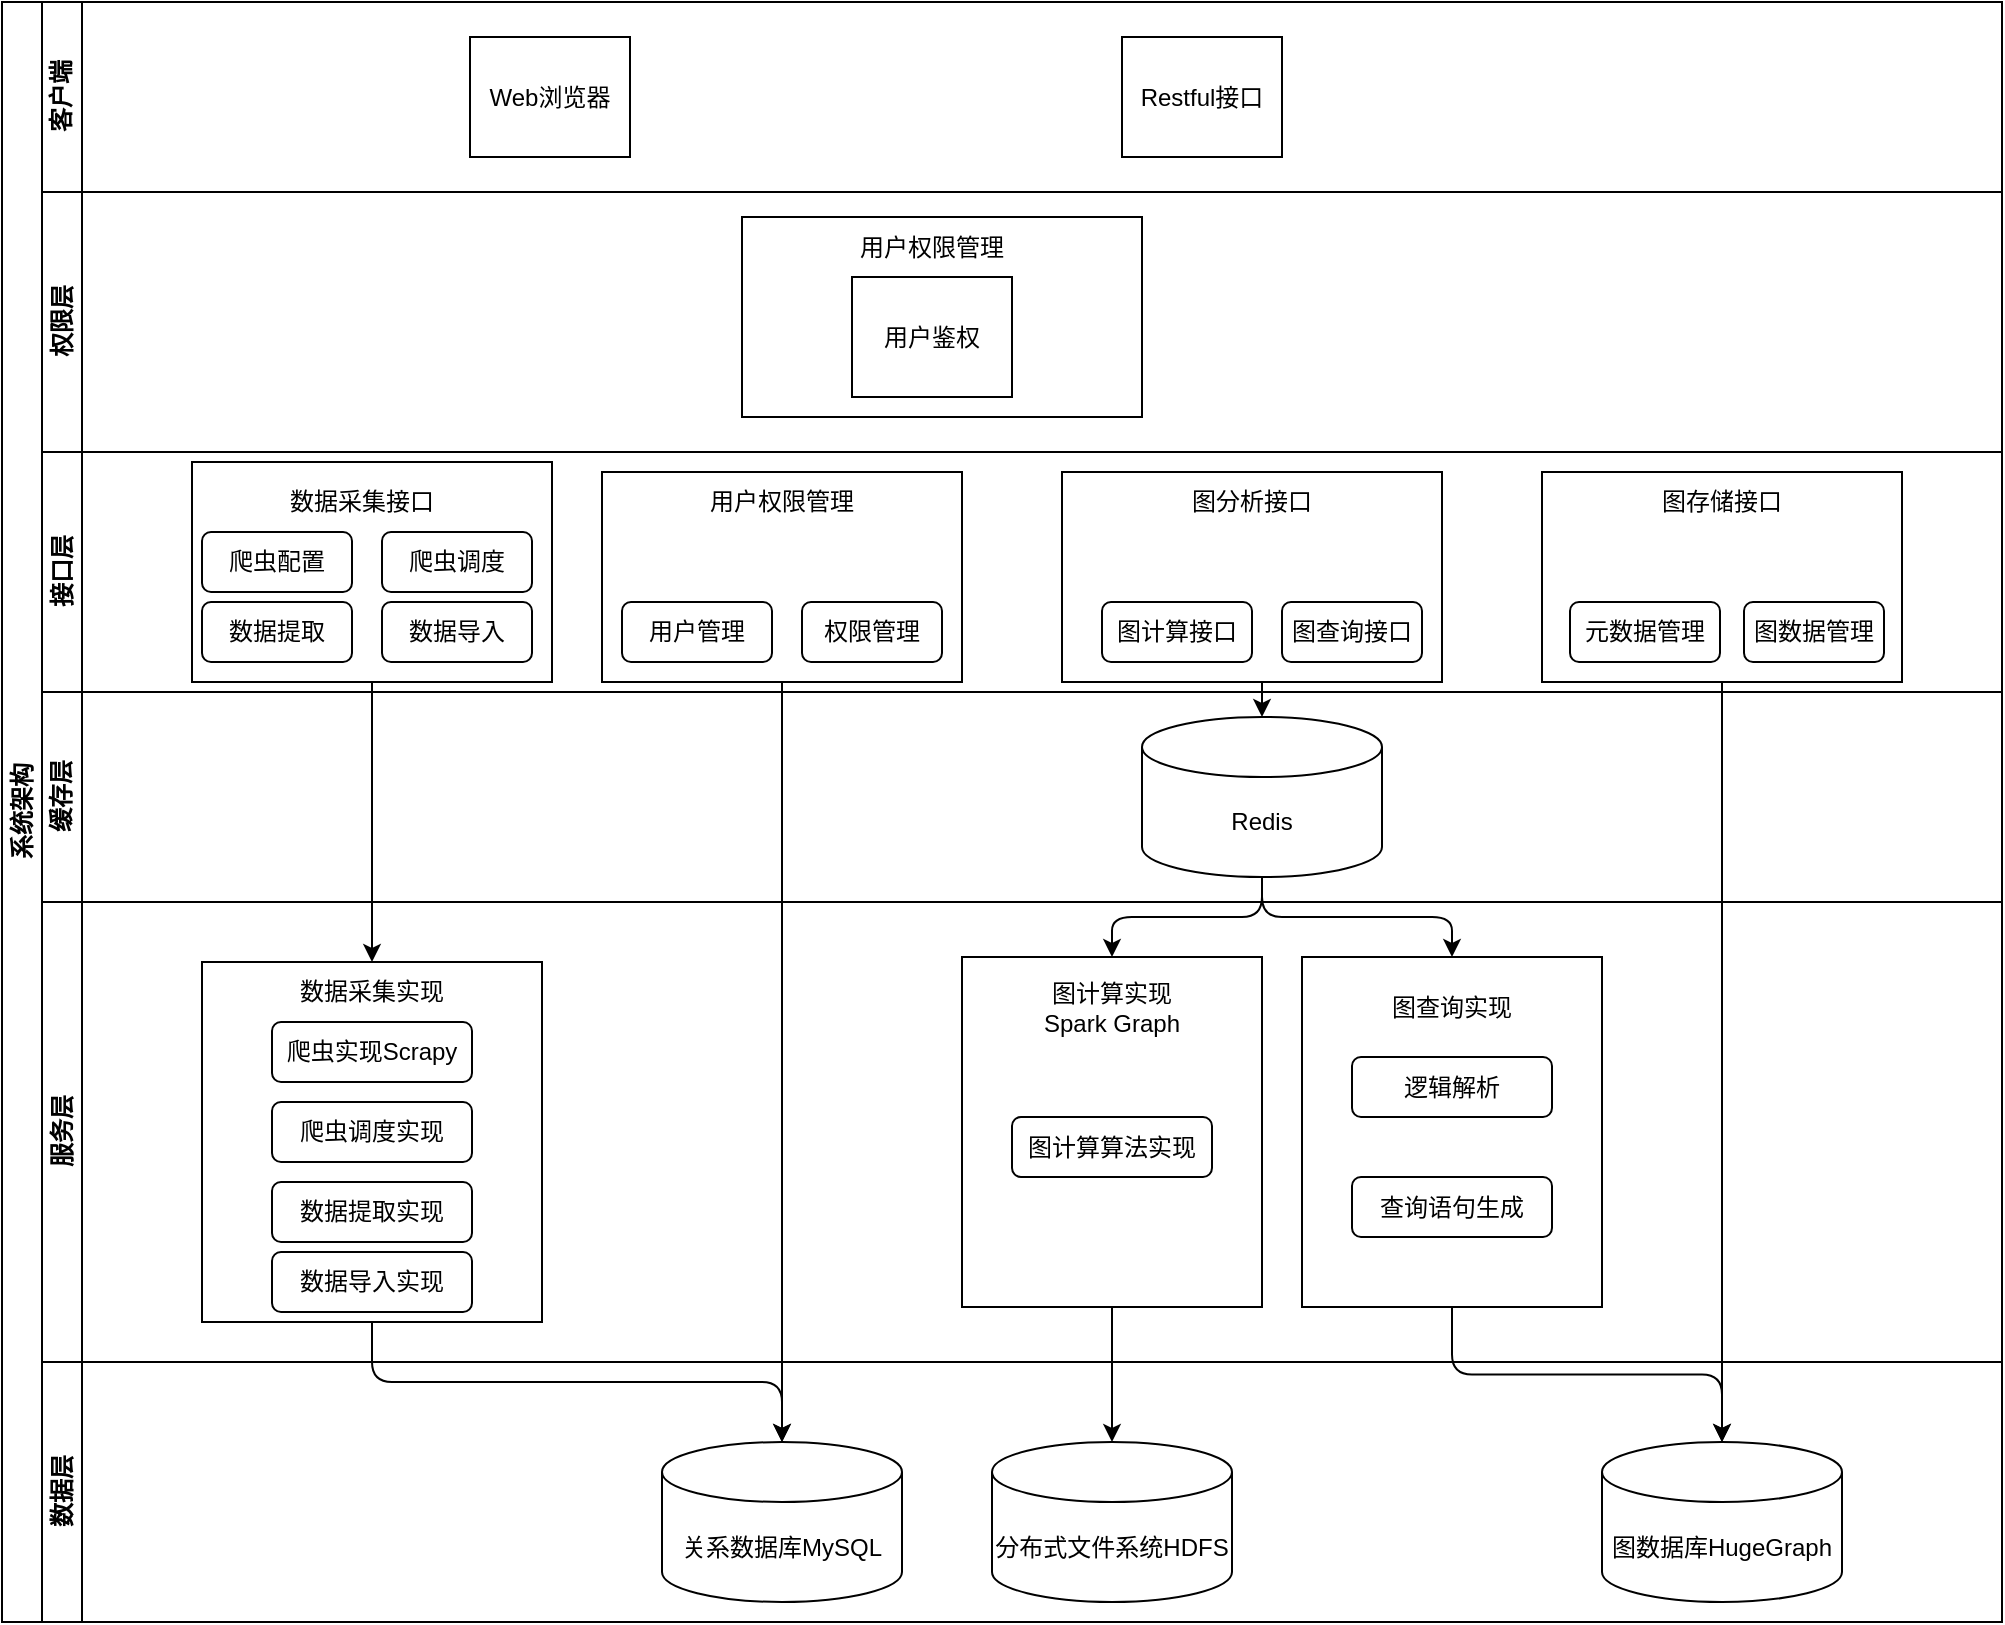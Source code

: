 <mxfile version="22.1.21" type="github">
  <diagram id="prtHgNgQTEPvFCAcTncT" name="Page-1">
    <mxGraphModel dx="1434" dy="738" grid="1" gridSize="10" guides="1" tooltips="1" connect="1" arrows="1" fold="1" page="1" pageScale="1" pageWidth="827" pageHeight="1169" math="0" shadow="0">
      <root>
        <mxCell id="0" />
        <mxCell id="1" parent="0" />
        <mxCell id="dNxyNK7c78bLwvsdeMH5-19" value="系统架构" style="swimlane;html=1;childLayout=stackLayout;resizeParent=1;resizeParentMax=0;horizontal=0;startSize=20;horizontalStack=0;" parent="1" vertex="1">
          <mxGeometry x="140" y="130" width="1000" height="810" as="geometry">
            <mxRectangle x="120" y="120" width="40" height="60" as="alternateBounds" />
          </mxGeometry>
        </mxCell>
        <mxCell id="dNxyNK7c78bLwvsdeMH5-20" value="客户端" style="swimlane;html=1;startSize=20;horizontal=0;" parent="dNxyNK7c78bLwvsdeMH5-19" vertex="1">
          <mxGeometry x="20" width="980" height="95" as="geometry" />
        </mxCell>
        <mxCell id="dNxyNK7c78bLwvsdeMH5-24" value="Web浏览器" style="rounded=0;whiteSpace=wrap;html=1;fontFamily=Helvetica;fontSize=12;fontColor=#000000;align=center;" parent="dNxyNK7c78bLwvsdeMH5-20" vertex="1">
          <mxGeometry x="214" y="17.5" width="80" height="60" as="geometry" />
        </mxCell>
        <mxCell id="dNxyNK7c78bLwvsdeMH5-30" value="Restful接口" style="rounded=0;whiteSpace=wrap;html=1;fontFamily=Helvetica;fontSize=12;fontColor=#000000;align=center;" parent="dNxyNK7c78bLwvsdeMH5-20" vertex="1">
          <mxGeometry x="540" y="17.5" width="80" height="60" as="geometry" />
        </mxCell>
        <mxCell id="OXVK6N7dL4cA4dyh83I7-69" value="权限层" style="swimlane;html=1;startSize=20;horizontal=0;" parent="dNxyNK7c78bLwvsdeMH5-19" vertex="1">
          <mxGeometry x="20" y="95" width="980" height="130" as="geometry" />
        </mxCell>
        <mxCell id="OXVK6N7dL4cA4dyh83I7-86" value="" style="rounded=0;whiteSpace=wrap;html=1;fontFamily=Helvetica;fontSize=12;fontColor=#000000;align=center;" parent="OXVK6N7dL4cA4dyh83I7-69" vertex="1">
          <mxGeometry x="350" y="12.5" width="200" height="100" as="geometry" />
        </mxCell>
        <mxCell id="OXVK6N7dL4cA4dyh83I7-70" value="用户鉴权" style="rounded=0;whiteSpace=wrap;html=1;fontFamily=Helvetica;fontSize=12;fontColor=#000000;align=center;" parent="OXVK6N7dL4cA4dyh83I7-69" vertex="1">
          <mxGeometry x="405" y="42.5" width="80" height="60" as="geometry" />
        </mxCell>
        <mxCell id="OXVK6N7dL4cA4dyh83I7-87" value="用户权限管理" style="text;html=1;strokeColor=none;fillColor=none;align=center;verticalAlign=middle;whiteSpace=wrap;rounded=0;" parent="OXVK6N7dL4cA4dyh83I7-69" vertex="1">
          <mxGeometry x="380" y="12.5" width="130" height="30" as="geometry" />
        </mxCell>
        <mxCell id="dNxyNK7c78bLwvsdeMH5-21" value="接口层" style="swimlane;html=1;startSize=20;horizontal=0;" parent="dNxyNK7c78bLwvsdeMH5-19" vertex="1">
          <mxGeometry x="20" y="225" width="980" height="120" as="geometry" />
        </mxCell>
        <mxCell id="dNxyNK7c78bLwvsdeMH5-26" value="" style="rounded=0;whiteSpace=wrap;html=1;fontFamily=Helvetica;fontSize=12;fontColor=#000000;align=center;" parent="dNxyNK7c78bLwvsdeMH5-21" vertex="1">
          <mxGeometry x="75" y="5" width="180" height="110" as="geometry" />
        </mxCell>
        <mxCell id="OXVK6N7dL4cA4dyh83I7-6" value="" style="rounded=0;whiteSpace=wrap;html=1;fontFamily=Helvetica;fontSize=12;fontColor=#000000;align=center;" parent="dNxyNK7c78bLwvsdeMH5-21" vertex="1">
          <mxGeometry x="750" y="10" width="180" height="105" as="geometry" />
        </mxCell>
        <mxCell id="OXVK6N7dL4cA4dyh83I7-10" value="" style="rounded=0;whiteSpace=wrap;html=1;fontFamily=Helvetica;fontSize=12;fontColor=#000000;align=center;" parent="dNxyNK7c78bLwvsdeMH5-21" vertex="1">
          <mxGeometry x="510" y="10" width="190" height="105" as="geometry" />
        </mxCell>
        <mxCell id="OXVK6N7dL4cA4dyh83I7-58" value="图计算接口" style="rounded=1;whiteSpace=wrap;html=1;" parent="dNxyNK7c78bLwvsdeMH5-21" vertex="1">
          <mxGeometry x="530" y="75" width="75" height="30" as="geometry" />
        </mxCell>
        <mxCell id="OXVK6N7dL4cA4dyh83I7-59" value="图查询接口" style="rounded=1;whiteSpace=wrap;html=1;" parent="dNxyNK7c78bLwvsdeMH5-21" vertex="1">
          <mxGeometry x="620" y="75" width="70" height="30" as="geometry" />
        </mxCell>
        <mxCell id="OXVK6N7dL4cA4dyh83I7-60" value="图分析接口" style="text;html=1;strokeColor=none;fillColor=none;align=center;verticalAlign=middle;whiteSpace=wrap;rounded=0;" parent="dNxyNK7c78bLwvsdeMH5-21" vertex="1">
          <mxGeometry x="565" y="10" width="80" height="30" as="geometry" />
        </mxCell>
        <mxCell id="OXVK6N7dL4cA4dyh83I7-106" value="图存储接口" style="text;html=1;strokeColor=none;fillColor=none;align=center;verticalAlign=middle;whiteSpace=wrap;rounded=0;" parent="dNxyNK7c78bLwvsdeMH5-21" vertex="1">
          <mxGeometry x="800" y="10" width="80" height="30" as="geometry" />
        </mxCell>
        <mxCell id="OXVK6N7dL4cA4dyh83I7-107" value="元数据管理" style="rounded=1;whiteSpace=wrap;html=1;" parent="dNxyNK7c78bLwvsdeMH5-21" vertex="1">
          <mxGeometry x="764" y="75" width="75" height="30" as="geometry" />
        </mxCell>
        <mxCell id="OXVK6N7dL4cA4dyh83I7-108" value="图数据管理" style="rounded=1;whiteSpace=wrap;html=1;" parent="dNxyNK7c78bLwvsdeMH5-21" vertex="1">
          <mxGeometry x="851" y="75" width="70" height="30" as="geometry" />
        </mxCell>
        <mxCell id="OXVK6N7dL4cA4dyh83I7-114" value="数据采集接口" style="text;html=1;strokeColor=none;fillColor=none;align=center;verticalAlign=middle;whiteSpace=wrap;rounded=0;" parent="dNxyNK7c78bLwvsdeMH5-21" vertex="1">
          <mxGeometry x="120" y="10" width="80" height="30" as="geometry" />
        </mxCell>
        <mxCell id="OXVK6N7dL4cA4dyh83I7-119" value="爬虫配置" style="rounded=1;whiteSpace=wrap;html=1;" parent="dNxyNK7c78bLwvsdeMH5-21" vertex="1">
          <mxGeometry x="80" y="40" width="75" height="30" as="geometry" />
        </mxCell>
        <mxCell id="OXVK6N7dL4cA4dyh83I7-120" value="爬虫调度" style="rounded=1;whiteSpace=wrap;html=1;" parent="dNxyNK7c78bLwvsdeMH5-21" vertex="1">
          <mxGeometry x="170" y="40" width="75" height="30" as="geometry" />
        </mxCell>
        <mxCell id="OXVK6N7dL4cA4dyh83I7-121" value="数据导入" style="rounded=1;whiteSpace=wrap;html=1;" parent="dNxyNK7c78bLwvsdeMH5-21" vertex="1">
          <mxGeometry x="170" y="75" width="75" height="30" as="geometry" />
        </mxCell>
        <mxCell id="OXVK6N7dL4cA4dyh83I7-122" value="数据提取" style="rounded=1;whiteSpace=wrap;html=1;" parent="dNxyNK7c78bLwvsdeMH5-21" vertex="1">
          <mxGeometry x="80" y="75" width="75" height="30" as="geometry" />
        </mxCell>
        <mxCell id="gIh5Fo65XQ78Bha1B1qZ-2" value="" style="rounded=0;whiteSpace=wrap;html=1;fontFamily=Helvetica;fontSize=12;fontColor=#000000;align=center;" vertex="1" parent="dNxyNK7c78bLwvsdeMH5-21">
          <mxGeometry x="280" y="10" width="180" height="105" as="geometry" />
        </mxCell>
        <mxCell id="gIh5Fo65XQ78Bha1B1qZ-3" value="用户权限管理" style="text;html=1;strokeColor=none;fillColor=none;align=center;verticalAlign=middle;whiteSpace=wrap;rounded=0;" vertex="1" parent="dNxyNK7c78bLwvsdeMH5-21">
          <mxGeometry x="330" y="10" width="80" height="30" as="geometry" />
        </mxCell>
        <mxCell id="gIh5Fo65XQ78Bha1B1qZ-4" value="用户管理" style="rounded=1;whiteSpace=wrap;html=1;" vertex="1" parent="dNxyNK7c78bLwvsdeMH5-21">
          <mxGeometry x="290" y="75" width="75" height="30" as="geometry" />
        </mxCell>
        <mxCell id="gIh5Fo65XQ78Bha1B1qZ-5" value="权限管理" style="rounded=1;whiteSpace=wrap;html=1;" vertex="1" parent="dNxyNK7c78bLwvsdeMH5-21">
          <mxGeometry x="380" y="75" width="70" height="30" as="geometry" />
        </mxCell>
        <mxCell id="OXVK6N7dL4cA4dyh83I7-91" value="缓存层" style="swimlane;html=1;startSize=20;horizontal=0;" parent="dNxyNK7c78bLwvsdeMH5-19" vertex="1">
          <mxGeometry x="20" y="345" width="980" height="105" as="geometry" />
        </mxCell>
        <mxCell id="OXVK6N7dL4cA4dyh83I7-95" value="Redis" style="shape=cylinder3;whiteSpace=wrap;html=1;boundedLbl=1;backgroundOutline=1;size=15;" parent="OXVK6N7dL4cA4dyh83I7-91" vertex="1">
          <mxGeometry x="550" y="12.5" width="120" height="80" as="geometry" />
        </mxCell>
        <mxCell id="OXVK6N7dL4cA4dyh83I7-73" style="edgeStyle=orthogonalEdgeStyle;rounded=1;orthogonalLoop=1;jettySize=auto;html=1;exitX=0.5;exitY=1;exitDx=0;exitDy=0;entryX=0.5;entryY=0;entryDx=0;entryDy=0;entryPerimeter=0;curved=0;" parent="dNxyNK7c78bLwvsdeMH5-19" source="OXVK6N7dL4cA4dyh83I7-52" target="OXVK6N7dL4cA4dyh83I7-68" edge="1">
          <mxGeometry relative="1" as="geometry" />
        </mxCell>
        <mxCell id="dNxyNK7c78bLwvsdeMH5-22" value="服务层" style="swimlane;html=1;startSize=20;horizontal=0;" parent="dNxyNK7c78bLwvsdeMH5-19" vertex="1">
          <mxGeometry x="20" y="450" width="980" height="230" as="geometry" />
        </mxCell>
        <mxCell id="OXVK6N7dL4cA4dyh83I7-24" value="" style="rounded=0;whiteSpace=wrap;html=1;fontFamily=Helvetica;fontSize=12;fontColor=#000000;align=center;" parent="dNxyNK7c78bLwvsdeMH5-22" vertex="1">
          <mxGeometry x="80" y="30" width="170" height="180" as="geometry" />
        </mxCell>
        <mxCell id="OXVK6N7dL4cA4dyh83I7-29" value="数据采集实现" style="text;html=1;strokeColor=none;fillColor=none;align=center;verticalAlign=middle;whiteSpace=wrap;rounded=0;" parent="dNxyNK7c78bLwvsdeMH5-22" vertex="1">
          <mxGeometry x="125" y="30" width="80" height="30" as="geometry" />
        </mxCell>
        <mxCell id="OXVK6N7dL4cA4dyh83I7-45" value="" style="rounded=0;whiteSpace=wrap;html=1;fontFamily=Helvetica;fontSize=12;fontColor=#000000;align=center;" parent="dNxyNK7c78bLwvsdeMH5-22" vertex="1">
          <mxGeometry x="460" y="27.5" width="150" height="175" as="geometry" />
        </mxCell>
        <mxCell id="OXVK6N7dL4cA4dyh83I7-46" value="图计算算法实现" style="rounded=1;whiteSpace=wrap;html=1;" parent="dNxyNK7c78bLwvsdeMH5-22" vertex="1">
          <mxGeometry x="485" y="107.5" width="100" height="30" as="geometry" />
        </mxCell>
        <mxCell id="OXVK6N7dL4cA4dyh83I7-50" value="图计算实现Spark Graph" style="text;html=1;strokeColor=none;fillColor=none;align=center;verticalAlign=middle;whiteSpace=wrap;rounded=0;" parent="dNxyNK7c78bLwvsdeMH5-22" vertex="1">
          <mxGeometry x="495" y="37.5" width="80" height="30" as="geometry" />
        </mxCell>
        <mxCell id="OXVK6N7dL4cA4dyh83I7-52" value="" style="rounded=0;whiteSpace=wrap;html=1;fontFamily=Helvetica;fontSize=12;fontColor=#000000;align=center;" parent="dNxyNK7c78bLwvsdeMH5-22" vertex="1">
          <mxGeometry x="630" y="27.5" width="150" height="175" as="geometry" />
        </mxCell>
        <mxCell id="OXVK6N7dL4cA4dyh83I7-57" value="图查询实现" style="text;html=1;strokeColor=none;fillColor=none;align=center;verticalAlign=middle;whiteSpace=wrap;rounded=0;" parent="dNxyNK7c78bLwvsdeMH5-22" vertex="1">
          <mxGeometry x="665" y="37.5" width="80" height="30" as="geometry" />
        </mxCell>
        <mxCell id="OXVK6N7dL4cA4dyh83I7-63" value="逻辑解析" style="rounded=1;whiteSpace=wrap;html=1;" parent="dNxyNK7c78bLwvsdeMH5-22" vertex="1">
          <mxGeometry x="655" y="77.5" width="100" height="30" as="geometry" />
        </mxCell>
        <mxCell id="OXVK6N7dL4cA4dyh83I7-64" value="查询语句生成" style="rounded=1;whiteSpace=wrap;html=1;" parent="dNxyNK7c78bLwvsdeMH5-22" vertex="1">
          <mxGeometry x="655" y="137.5" width="100" height="30" as="geometry" />
        </mxCell>
        <mxCell id="OXVK6N7dL4cA4dyh83I7-124" value="爬虫实现Scrapy" style="rounded=1;whiteSpace=wrap;html=1;" parent="dNxyNK7c78bLwvsdeMH5-22" vertex="1">
          <mxGeometry x="115" y="60" width="100" height="30" as="geometry" />
        </mxCell>
        <mxCell id="OXVK6N7dL4cA4dyh83I7-126" value="爬虫调度实现" style="rounded=1;whiteSpace=wrap;html=1;" parent="dNxyNK7c78bLwvsdeMH5-22" vertex="1">
          <mxGeometry x="115" y="100" width="100" height="30" as="geometry" />
        </mxCell>
        <mxCell id="OXVK6N7dL4cA4dyh83I7-127" value="数据提取实现" style="rounded=1;whiteSpace=wrap;html=1;" parent="dNxyNK7c78bLwvsdeMH5-22" vertex="1">
          <mxGeometry x="115" y="140" width="100" height="30" as="geometry" />
        </mxCell>
        <mxCell id="OXVK6N7dL4cA4dyh83I7-128" value="数据导入实现" style="rounded=1;whiteSpace=wrap;html=1;" parent="dNxyNK7c78bLwvsdeMH5-22" vertex="1">
          <mxGeometry x="115" y="175" width="100" height="30" as="geometry" />
        </mxCell>
        <mxCell id="OXVK6N7dL4cA4dyh83I7-67" value="数据层" style="swimlane;html=1;startSize=20;horizontal=0;" parent="dNxyNK7c78bLwvsdeMH5-19" vertex="1">
          <mxGeometry x="20" y="680" width="980" height="130" as="geometry" />
        </mxCell>
        <mxCell id="OXVK6N7dL4cA4dyh83I7-68" value="图数据库HugeGraph" style="shape=cylinder3;whiteSpace=wrap;html=1;boundedLbl=1;backgroundOutline=1;size=15;" parent="OXVK6N7dL4cA4dyh83I7-67" vertex="1">
          <mxGeometry x="780" y="40" width="120" height="80" as="geometry" />
        </mxCell>
        <mxCell id="OXVK6N7dL4cA4dyh83I7-74" value="关系数据库MySQL" style="shape=cylinder3;whiteSpace=wrap;html=1;boundedLbl=1;backgroundOutline=1;size=15;" parent="OXVK6N7dL4cA4dyh83I7-67" vertex="1">
          <mxGeometry x="310" y="40" width="120" height="80" as="geometry" />
        </mxCell>
        <mxCell id="OXVK6N7dL4cA4dyh83I7-81" value="分布式文件系统HDFS" style="shape=cylinder3;whiteSpace=wrap;html=1;boundedLbl=1;backgroundOutline=1;size=15;" parent="OXVK6N7dL4cA4dyh83I7-67" vertex="1">
          <mxGeometry x="475" y="40" width="120" height="80" as="geometry" />
        </mxCell>
        <mxCell id="OXVK6N7dL4cA4dyh83I7-77" style="edgeStyle=orthogonalEdgeStyle;rounded=1;orthogonalLoop=1;jettySize=auto;html=1;exitX=0.5;exitY=1;exitDx=0;exitDy=0;entryX=0.5;entryY=0;entryDx=0;entryDy=0;entryPerimeter=0;curved=0;" parent="dNxyNK7c78bLwvsdeMH5-19" source="OXVK6N7dL4cA4dyh83I7-24" target="OXVK6N7dL4cA4dyh83I7-74" edge="1">
          <mxGeometry relative="1" as="geometry" />
        </mxCell>
        <mxCell id="OXVK6N7dL4cA4dyh83I7-83" style="edgeStyle=orthogonalEdgeStyle;rounded=1;orthogonalLoop=1;jettySize=auto;html=1;exitX=0.5;exitY=1;exitDx=0;exitDy=0;curved=0;" parent="dNxyNK7c78bLwvsdeMH5-19" source="OXVK6N7dL4cA4dyh83I7-45" target="OXVK6N7dL4cA4dyh83I7-81" edge="1">
          <mxGeometry relative="1" as="geometry" />
        </mxCell>
        <mxCell id="OXVK6N7dL4cA4dyh83I7-96" style="edgeStyle=orthogonalEdgeStyle;rounded=0;orthogonalLoop=1;jettySize=auto;html=1;exitX=0.5;exitY=1;exitDx=0;exitDy=0;entryX=0.5;entryY=0;entryDx=0;entryDy=0;" parent="dNxyNK7c78bLwvsdeMH5-19" source="dNxyNK7c78bLwvsdeMH5-26" target="OXVK6N7dL4cA4dyh83I7-24" edge="1">
          <mxGeometry relative="1" as="geometry" />
        </mxCell>
        <mxCell id="OXVK6N7dL4cA4dyh83I7-101" style="edgeStyle=orthogonalEdgeStyle;rounded=0;orthogonalLoop=1;jettySize=auto;html=1;exitX=0.5;exitY=1;exitDx=0;exitDy=0;entryX=0.5;entryY=0;entryDx=0;entryDy=0;entryPerimeter=0;" parent="dNxyNK7c78bLwvsdeMH5-19" source="OXVK6N7dL4cA4dyh83I7-6" target="OXVK6N7dL4cA4dyh83I7-68" edge="1">
          <mxGeometry relative="1" as="geometry" />
        </mxCell>
        <mxCell id="OXVK6N7dL4cA4dyh83I7-104" style="edgeStyle=orthogonalEdgeStyle;rounded=1;orthogonalLoop=1;jettySize=auto;html=1;exitX=0.5;exitY=1;exitDx=0;exitDy=0;exitPerimeter=0;entryX=0.5;entryY=0;entryDx=0;entryDy=0;curved=0;" parent="dNxyNK7c78bLwvsdeMH5-19" source="OXVK6N7dL4cA4dyh83I7-95" target="OXVK6N7dL4cA4dyh83I7-52" edge="1">
          <mxGeometry relative="1" as="geometry" />
        </mxCell>
        <mxCell id="gIh5Fo65XQ78Bha1B1qZ-9" style="edgeStyle=orthogonalEdgeStyle;rounded=1;orthogonalLoop=1;jettySize=auto;html=1;exitX=0.5;exitY=1;exitDx=0;exitDy=0;exitPerimeter=0;entryX=0.5;entryY=0;entryDx=0;entryDy=0;curved=0;" edge="1" parent="dNxyNK7c78bLwvsdeMH5-19" source="OXVK6N7dL4cA4dyh83I7-95" target="OXVK6N7dL4cA4dyh83I7-45">
          <mxGeometry relative="1" as="geometry" />
        </mxCell>
        <mxCell id="gIh5Fo65XQ78Bha1B1qZ-10" style="edgeStyle=orthogonalEdgeStyle;rounded=0;orthogonalLoop=1;jettySize=auto;html=1;exitX=0.5;exitY=1;exitDx=0;exitDy=0;entryX=0.5;entryY=0;entryDx=0;entryDy=0;entryPerimeter=0;" edge="1" parent="dNxyNK7c78bLwvsdeMH5-19" source="OXVK6N7dL4cA4dyh83I7-10" target="OXVK6N7dL4cA4dyh83I7-95">
          <mxGeometry relative="1" as="geometry" />
        </mxCell>
        <mxCell id="gIh5Fo65XQ78Bha1B1qZ-11" style="edgeStyle=orthogonalEdgeStyle;rounded=0;orthogonalLoop=1;jettySize=auto;html=1;exitX=0.5;exitY=1;exitDx=0;exitDy=0;" edge="1" parent="dNxyNK7c78bLwvsdeMH5-19" source="gIh5Fo65XQ78Bha1B1qZ-2" target="OXVK6N7dL4cA4dyh83I7-74">
          <mxGeometry relative="1" as="geometry" />
        </mxCell>
      </root>
    </mxGraphModel>
  </diagram>
</mxfile>
